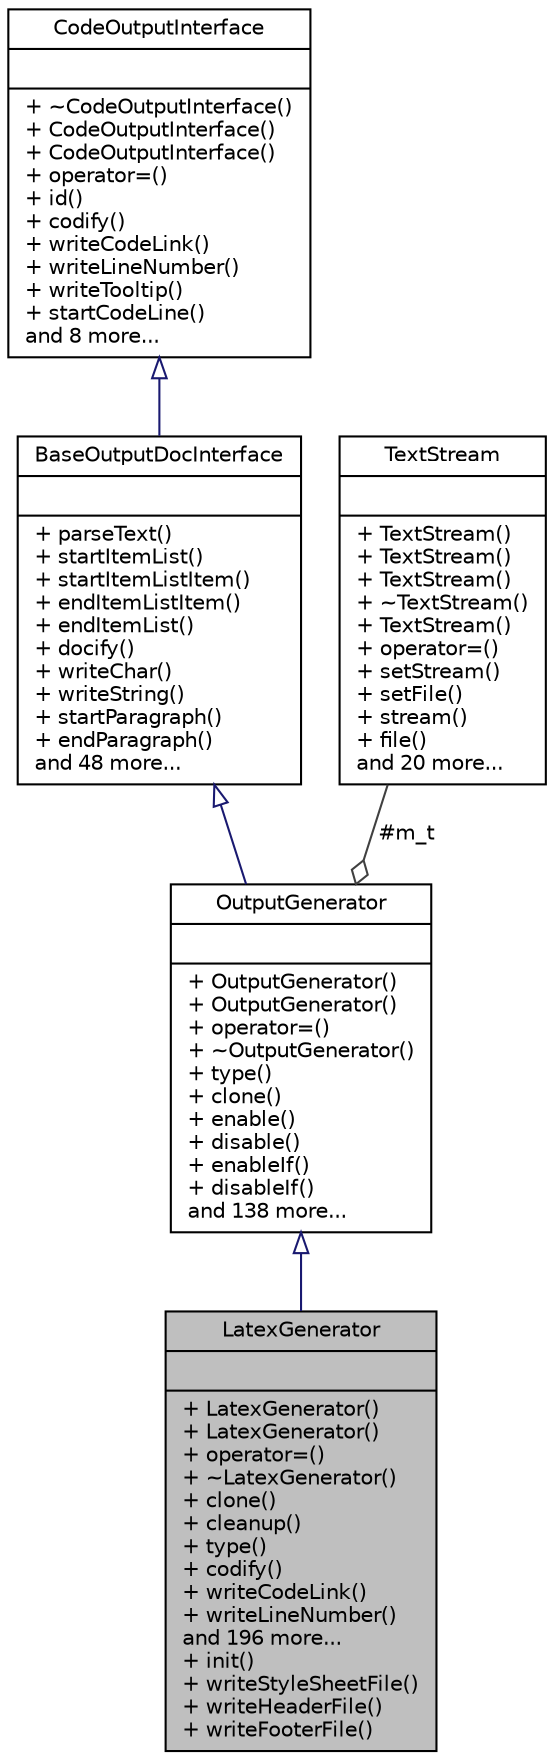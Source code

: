 digraph "LatexGenerator"
{
 // LATEX_PDF_SIZE
  edge [fontname="Helvetica",fontsize="10",labelfontname="Helvetica",labelfontsize="10"];
  node [fontname="Helvetica",fontsize="10",shape=record];
  Node1 [label="{LatexGenerator\n||+ LatexGenerator()\l+ LatexGenerator()\l+ operator=()\l+ ~LatexGenerator()\l+ clone()\l+ cleanup()\l+ type()\l+ codify()\l+ writeCodeLink()\l+ writeLineNumber()\land 196 more...\l+ init()\l+ writeStyleSheetFile()\l+ writeHeaderFile()\l+ writeFooterFile()\l}",height=0.2,width=0.4,color="black", fillcolor="grey75", style="filled", fontcolor="black",tooltip=" "];
  Node2 -> Node1 [dir="back",color="midnightblue",fontsize="10",style="solid",arrowtail="onormal"];
  Node2 [label="{OutputGenerator\n||+ OutputGenerator()\l+ OutputGenerator()\l+ operator=()\l+ ~OutputGenerator()\l+ type()\l+ clone()\l+ enable()\l+ disable()\l+ enableIf()\l+ disableIf()\land 138 more...\l}",height=0.2,width=0.4,color="black", fillcolor="white", style="filled",URL="$classOutputGenerator.html",tooltip=" "];
  Node3 -> Node2 [dir="back",color="midnightblue",fontsize="10",style="solid",arrowtail="onormal"];
  Node3 [label="{BaseOutputDocInterface\n||+ parseText()\l+ startItemList()\l+ startItemListItem()\l+ endItemListItem()\l+ endItemList()\l+ docify()\l+ writeChar()\l+ writeString()\l+ startParagraph()\l+ endParagraph()\land 48 more...\l}",height=0.2,width=0.4,color="black", fillcolor="white", style="filled",URL="$classBaseOutputDocInterface.html",tooltip=" "];
  Node4 -> Node3 [dir="back",color="midnightblue",fontsize="10",style="solid",arrowtail="onormal"];
  Node4 [label="{CodeOutputInterface\n||+ ~CodeOutputInterface()\l+ CodeOutputInterface()\l+ CodeOutputInterface()\l+ operator=()\l+ id()\l+ codify()\l+ writeCodeLink()\l+ writeLineNumber()\l+ writeTooltip()\l+ startCodeLine()\land 8 more...\l}",height=0.2,width=0.4,color="black", fillcolor="white", style="filled",URL="$classCodeOutputInterface.html",tooltip=" "];
  Node5 -> Node2 [color="grey25",fontsize="10",style="solid",label=" #m_t" ,arrowhead="odiamond"];
  Node5 [label="{TextStream\n||+ TextStream()\l+ TextStream()\l+ TextStream()\l+ ~TextStream()\l+ TextStream()\l+ operator=()\l+ setStream()\l+ setFile()\l+ stream()\l+ file()\land 20 more...\l}",height=0.2,width=0.4,color="black", fillcolor="white", style="filled",URL="$classTextStream.html",tooltip="Text streaming class that buffers data."];
}

